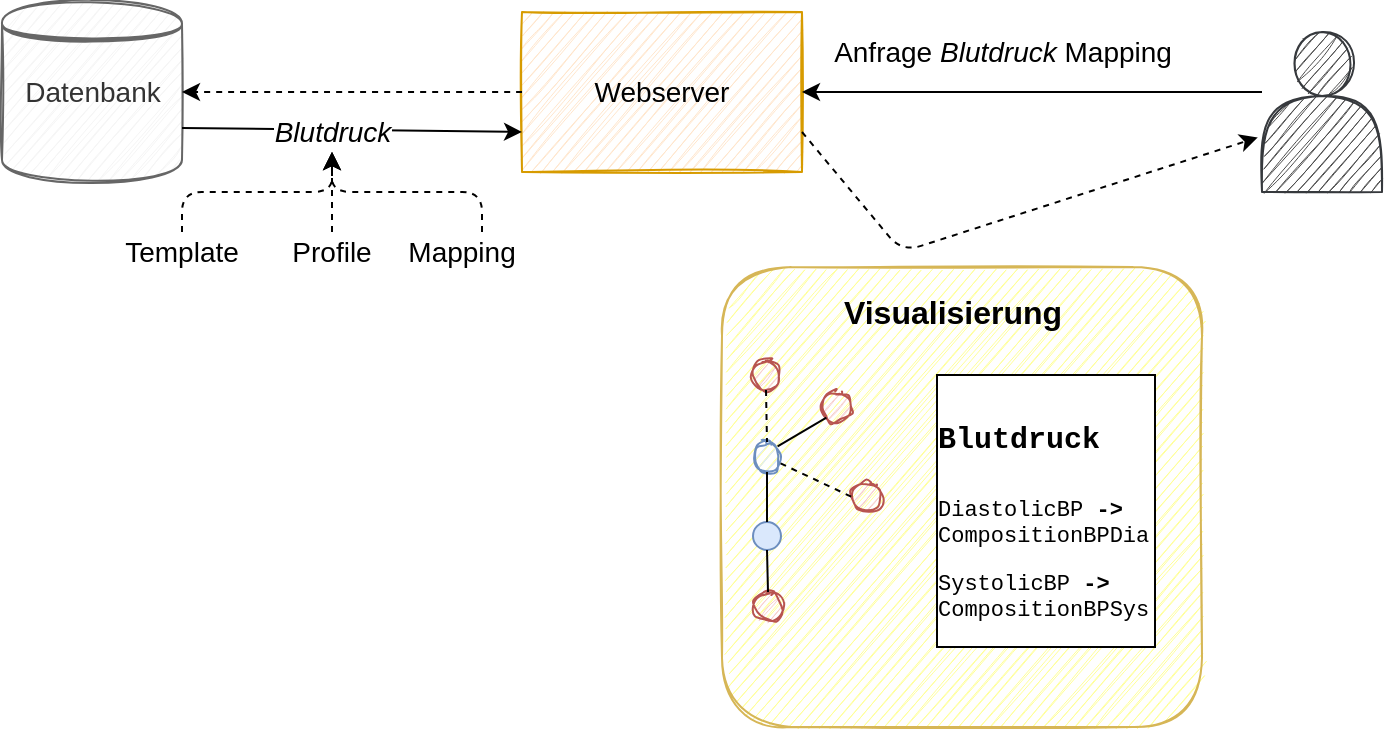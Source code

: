 <mxfile version="14.0.1" type="github">
  <diagram id="kuCDYOujMkA-HMSyn4VC" name="Page-1">
    <mxGraphModel dx="1113" dy="779" grid="1" gridSize="10" guides="1" tooltips="1" connect="1" arrows="1" fold="1" page="1" pageScale="1" pageWidth="827" pageHeight="1169" math="0" shadow="0">
      <root>
        <mxCell id="0" />
        <mxCell id="1" parent="0" />
        <mxCell id="MKZkuZ-lEbj3lWWw_4s4-52" value="" style="edgeStyle=segmentEdgeStyle;endArrow=classic;html=1;dashed=1;fontSize=14;" edge="1" parent="1" source="MKZkuZ-lEbj3lWWw_4s4-44" target="4Eg3TUc8c78vZ7O3V5Gd-33">
          <mxGeometry width="50" height="50" relative="1" as="geometry">
            <mxPoint x="160" y="530" as="sourcePoint" />
            <mxPoint x="234" y="500" as="targetPoint" />
            <Array as="points">
              <mxPoint x="300" y="500" />
              <mxPoint x="225" y="500" />
            </Array>
          </mxGeometry>
        </mxCell>
        <mxCell id="4Eg3TUc8c78vZ7O3V5Gd-6" value="" style="shape=datastore;whiteSpace=wrap;html=1;fillColor=#f5f5f5;strokeColor=#666666;fontColor=#333333;sketch=1;" parent="1" vertex="1">
          <mxGeometry x="60" y="405" width="90" height="90" as="geometry" />
        </mxCell>
        <mxCell id="4Eg3TUc8c78vZ7O3V5Gd-7" value="Webserver" style="rounded=0;whiteSpace=wrap;html=1;fillColor=#ffe6cc;strokeColor=#d79b00;sketch=1;shadow=0;glass=0;fontSize=14;" parent="1" vertex="1">
          <mxGeometry x="320" y="410" width="140" height="80" as="geometry" />
        </mxCell>
        <mxCell id="4Eg3TUc8c78vZ7O3V5Gd-20" value="Anfrage &lt;i style=&quot;font-size: 14px;&quot;&gt;Blutdruck&lt;/i&gt; Mapping" style="text;html=1;align=center;verticalAlign=middle;resizable=0;points=[];autosize=1;fontSize=14;" parent="1" vertex="1">
          <mxGeometry x="470" y="420" width="180" height="20" as="geometry" />
        </mxCell>
        <mxCell id="4Eg3TUc8c78vZ7O3V5Gd-21" value="" style="endArrow=classic;html=1;exitX=0;exitY=0.5;exitDx=0;exitDy=0;entryX=1;entryY=0.5;entryDx=0;entryDy=0;dashed=1;startArrow=none;startFill=0;endFill=1;edgeStyle=orthogonalEdgeStyle;curved=1;fontSize=14;" parent="1" source="4Eg3TUc8c78vZ7O3V5Gd-7" target="4Eg3TUc8c78vZ7O3V5Gd-6" edge="1">
          <mxGeometry width="50" height="50" relative="1" as="geometry">
            <mxPoint x="390" y="440" as="sourcePoint" />
            <mxPoint x="440" y="390" as="targetPoint" />
            <Array as="points">
              <mxPoint x="250" y="450" />
              <mxPoint x="250" y="450" />
            </Array>
          </mxGeometry>
        </mxCell>
        <mxCell id="4Eg3TUc8c78vZ7O3V5Gd-22" value="" style="endArrow=classic;html=1;exitX=1;exitY=0.7;exitDx=0;exitDy=0;entryX=0;entryY=0.75;entryDx=0;entryDy=0;fontSize=14;" parent="1" source="4Eg3TUc8c78vZ7O3V5Gd-6" target="4Eg3TUc8c78vZ7O3V5Gd-7" edge="1">
          <mxGeometry width="50" height="50" relative="1" as="geometry">
            <mxPoint x="390" y="440" as="sourcePoint" />
            <mxPoint x="440" y="390" as="targetPoint" />
          </mxGeometry>
        </mxCell>
        <mxCell id="4Eg3TUc8c78vZ7O3V5Gd-33" value="&lt;i style=&quot;font-size: 14px;&quot;&gt;&lt;span style=&quot;font-size: 14px;&quot;&gt;Blutdruck&lt;/span&gt;&lt;br style=&quot;font-size: 14px;&quot;&gt;&lt;/i&gt;" style="text;html=1;align=center;verticalAlign=middle;resizable=0;points=[];autosize=1;labelBackgroundColor=#ffffff;fontSize=14;" parent="1" vertex="1">
          <mxGeometry x="190" y="460" width="70" height="20" as="geometry" />
        </mxCell>
        <mxCell id="4Eg3TUc8c78vZ7O3V5Gd-34" value="" style="shape=actor;whiteSpace=wrap;html=1;rounded=0;shadow=0;glass=0;sketch=1;strokeColor=#36393d;fillColor=#4D4D4D;fontSize=14;" parent="1" vertex="1">
          <mxGeometry x="690" y="420" width="60" height="80" as="geometry" />
        </mxCell>
        <mxCell id="MKZkuZ-lEbj3lWWw_4s4-20" value="" style="rounded=1;whiteSpace=wrap;html=1;strokeColor=#d6b656;fillColor=#FFFF99;sketch=1;" vertex="1" parent="1">
          <mxGeometry x="420" y="537.5" width="240" height="230" as="geometry" />
        </mxCell>
        <mxCell id="MKZkuZ-lEbj3lWWw_4s4-21" value="" style="ellipse;whiteSpace=wrap;html=1;aspect=fixed;fillColor=#f8cecc;strokeColor=#b85450;sketch=1;" vertex="1" parent="1">
          <mxGeometry x="435.5" y="700" width="15" height="15" as="geometry" />
        </mxCell>
        <mxCell id="MKZkuZ-lEbj3lWWw_4s4-22" value="" style="ellipse;whiteSpace=wrap;html=1;aspect=fixed;fillColor=#f8cecc;strokeColor=#b85450;sketch=1;" vertex="1" parent="1">
          <mxGeometry x="434.5" y="584" width="15" height="15" as="geometry" />
        </mxCell>
        <mxCell id="MKZkuZ-lEbj3lWWw_4s4-23" value="" style="ellipse;whiteSpace=wrap;html=1;aspect=fixed;fillColor=#f8cecc;strokeColor=#b85450;sketch=1;" vertex="1" parent="1">
          <mxGeometry x="485" y="645" width="15" height="15" as="geometry" />
        </mxCell>
        <mxCell id="MKZkuZ-lEbj3lWWw_4s4-24" value="" style="ellipse;whiteSpace=wrap;html=1;aspect=fixed;fillColor=#f8cecc;strokeColor=#b85450;sketch=1;" vertex="1" parent="1">
          <mxGeometry x="470" y="600" width="15" height="15" as="geometry" />
        </mxCell>
        <mxCell id="MKZkuZ-lEbj3lWWw_4s4-25" value="" style="ellipse;whiteSpace=wrap;html=1;aspect=fixed;fillColor=#dae8fc;strokeColor=#6c8ebf;sketch=1;" vertex="1" parent="1">
          <mxGeometry x="435" y="625" width="15" height="15" as="geometry" />
        </mxCell>
        <mxCell id="MKZkuZ-lEbj3lWWw_4s4-26" value="" style="ellipse;whiteSpace=wrap;html=1;aspect=fixed;fillColor=#dae8fc;strokeColor=#6c8ebf;" vertex="1" parent="1">
          <mxGeometry x="435.5" y="665" width="14" height="14" as="geometry" />
        </mxCell>
        <mxCell id="MKZkuZ-lEbj3lWWw_4s4-27" value="" style="endArrow=none;html=1;exitX=0.5;exitY=1;exitDx=0;exitDy=0;entryX=0.5;entryY=0;entryDx=0;entryDy=0;dashed=1;" edge="1" parent="1" source="MKZkuZ-lEbj3lWWw_4s4-22" target="MKZkuZ-lEbj3lWWw_4s4-25">
          <mxGeometry width="50" height="50" relative="1" as="geometry">
            <mxPoint x="495" y="650" as="sourcePoint" />
            <mxPoint x="545" y="600" as="targetPoint" />
          </mxGeometry>
        </mxCell>
        <mxCell id="MKZkuZ-lEbj3lWWw_4s4-28" value="" style="endArrow=none;html=1;exitX=0.5;exitY=0;exitDx=0;exitDy=0;entryX=0.5;entryY=1;entryDx=0;entryDy=0;" edge="1" parent="1" source="MKZkuZ-lEbj3lWWw_4s4-21" target="MKZkuZ-lEbj3lWWw_4s4-26">
          <mxGeometry width="50" height="50" relative="1" as="geometry">
            <mxPoint x="485" y="680" as="sourcePoint" />
            <mxPoint x="490.72" y="699.72" as="targetPoint" />
            <Array as="points" />
          </mxGeometry>
        </mxCell>
        <mxCell id="MKZkuZ-lEbj3lWWw_4s4-29" value="" style="endArrow=none;html=1;entryX=0.5;entryY=1;entryDx=0;entryDy=0;exitX=0.5;exitY=0;exitDx=0;exitDy=0;" edge="1" parent="1" source="MKZkuZ-lEbj3lWWw_4s4-26" target="MKZkuZ-lEbj3lWWw_4s4-25">
          <mxGeometry width="50" height="50" relative="1" as="geometry">
            <mxPoint x="495" y="690" as="sourcePoint" />
            <mxPoint x="500.72" y="709.72" as="targetPoint" />
          </mxGeometry>
        </mxCell>
        <mxCell id="MKZkuZ-lEbj3lWWw_4s4-30" value="" style="endArrow=none;html=1;entryX=1;entryY=0;entryDx=0;entryDy=0;exitX=0;exitY=1;exitDx=0;exitDy=0;" edge="1" parent="1" target="MKZkuZ-lEbj3lWWw_4s4-25" source="MKZkuZ-lEbj3lWWw_4s4-24">
          <mxGeometry width="50" height="50" relative="1" as="geometry">
            <mxPoint x="495" y="650" as="sourcePoint" />
            <mxPoint x="545" y="600" as="targetPoint" />
          </mxGeometry>
        </mxCell>
        <mxCell id="MKZkuZ-lEbj3lWWw_4s4-31" value="" style="endArrow=none;html=1;entryX=0;entryY=0.5;entryDx=0;entryDy=0;dashed=1;" edge="1" parent="1" source="MKZkuZ-lEbj3lWWw_4s4-25" target="MKZkuZ-lEbj3lWWw_4s4-23">
          <mxGeometry width="50" height="50" relative="1" as="geometry">
            <mxPoint x="495" y="650" as="sourcePoint" />
            <mxPoint x="545" y="600" as="targetPoint" />
            <Array as="points" />
          </mxGeometry>
        </mxCell>
        <mxCell id="MKZkuZ-lEbj3lWWw_4s4-35" value="&lt;b&gt;&lt;font style=&quot;font-size: 16px&quot;&gt;Visualisierung&lt;/font&gt;&lt;/b&gt;" style="text;html=1;align=center;verticalAlign=middle;resizable=0;points=[];autosize=1;" vertex="1" parent="1">
          <mxGeometry x="475" y="550" width="120" height="20" as="geometry" />
        </mxCell>
        <mxCell id="MKZkuZ-lEbj3lWWw_4s4-39" value="Template" style="text;html=1;strokeColor=none;fillColor=none;align=center;verticalAlign=middle;whiteSpace=wrap;rounded=0;fontSize=14;" vertex="1" parent="1">
          <mxGeometry x="130" y="520" width="40" height="20" as="geometry" />
        </mxCell>
        <mxCell id="MKZkuZ-lEbj3lWWw_4s4-43" value="" style="edgeStyle=orthogonalEdgeStyle;rounded=0;orthogonalLoop=1;jettySize=auto;html=1;dashed=1;fontSize=14;" edge="1" parent="1" source="MKZkuZ-lEbj3lWWw_4s4-42" target="4Eg3TUc8c78vZ7O3V5Gd-33">
          <mxGeometry relative="1" as="geometry" />
        </mxCell>
        <mxCell id="MKZkuZ-lEbj3lWWw_4s4-42" value="Profile" style="text;html=1;strokeColor=none;fillColor=none;align=center;verticalAlign=middle;whiteSpace=wrap;rounded=0;fontSize=14;" vertex="1" parent="1">
          <mxGeometry x="205" y="520" width="40" height="20" as="geometry" />
        </mxCell>
        <mxCell id="MKZkuZ-lEbj3lWWw_4s4-44" value="Mapping" style="text;html=1;strokeColor=none;fillColor=none;align=center;verticalAlign=middle;whiteSpace=wrap;rounded=0;fontSize=14;" vertex="1" parent="1">
          <mxGeometry x="270" y="520" width="40" height="20" as="geometry" />
        </mxCell>
        <mxCell id="MKZkuZ-lEbj3lWWw_4s4-49" value="&lt;span style=&quot;color: rgb(51, 51, 51); font-size: 14px;&quot;&gt;Datenbank&lt;/span&gt;" style="text;html=1;align=center;verticalAlign=middle;resizable=0;points=[];autosize=1;fontSize=14;" vertex="1" parent="1">
          <mxGeometry x="65" y="440" width="80" height="20" as="geometry" />
        </mxCell>
        <mxCell id="MKZkuZ-lEbj3lWWw_4s4-51" value="" style="edgeStyle=segmentEdgeStyle;endArrow=classic;html=1;dashed=1;exitX=0.5;exitY=0;exitDx=0;exitDy=0;fontSize=14;" edge="1" parent="1" source="MKZkuZ-lEbj3lWWw_4s4-39" target="4Eg3TUc8c78vZ7O3V5Gd-33">
          <mxGeometry width="50" height="50" relative="1" as="geometry">
            <mxPoint x="380" y="490" as="sourcePoint" />
            <mxPoint x="230" y="490" as="targetPoint" />
            <Array as="points">
              <mxPoint x="150" y="500" />
              <mxPoint x="225" y="500" />
            </Array>
          </mxGeometry>
        </mxCell>
        <mxCell id="MKZkuZ-lEbj3lWWw_4s4-53" value="&lt;h1&gt;&lt;font style=&quot;font-size: 15px&quot;&gt;Blutdruck&lt;/font&gt;&lt;/h1&gt;&lt;p style=&quot;font-size: 11px&quot;&gt;&lt;font style=&quot;font-size: 11px&quot;&gt;DiastolicBP &lt;b&gt;-&amp;gt;&lt;/b&gt; CompositionBPDia&lt;/font&gt;&lt;/p&gt;&lt;p style=&quot;font-size: 11px&quot;&gt;&lt;font style=&quot;font-size: 11px&quot;&gt;SystolicBP &lt;b&gt;-&amp;gt;&lt;/b&gt; CompositionBPSys&lt;/font&gt;&lt;/p&gt;" style="text;html=1;strokeColor=none;fillColor=none;spacing=5;spacingTop=-20;overflow=hidden;rounded=0;labelBackgroundColor=#ffffff;sketch=0;shadow=0;whiteSpace=wrap;labelBorderColor=#000000;aspect=fixed;horizontal=1;verticalAlign=middle;fontFamily=Courier New;" vertex="1" parent="1">
          <mxGeometry x="522" y="599" width="118" height="140.06" as="geometry" />
        </mxCell>
        <mxCell id="MKZkuZ-lEbj3lWWw_4s4-57" value="" style="endArrow=classic;html=1;dashed=1;fontFamily=Courier New;fontSize=14;exitX=1;exitY=0.75;exitDx=0;exitDy=0;entryX=-0.035;entryY=0.659;entryDx=0;entryDy=0;entryPerimeter=0;" edge="1" parent="1" source="4Eg3TUc8c78vZ7O3V5Gd-7" target="4Eg3TUc8c78vZ7O3V5Gd-34">
          <mxGeometry width="50" height="50" relative="1" as="geometry">
            <mxPoint x="520" y="580" as="sourcePoint" />
            <mxPoint x="570" y="530" as="targetPoint" />
            <Array as="points">
              <mxPoint x="510" y="530" />
            </Array>
          </mxGeometry>
        </mxCell>
        <mxCell id="MKZkuZ-lEbj3lWWw_4s4-58" value="" style="endArrow=classic;html=1;fontFamily=Courier New;fontSize=14;entryX=1;entryY=0.5;entryDx=0;entryDy=0;" edge="1" parent="1" target="4Eg3TUc8c78vZ7O3V5Gd-7">
          <mxGeometry width="50" height="50" relative="1" as="geometry">
            <mxPoint x="690" y="450" as="sourcePoint" />
            <mxPoint x="570" y="530" as="targetPoint" />
          </mxGeometry>
        </mxCell>
      </root>
    </mxGraphModel>
  </diagram>
</mxfile>
